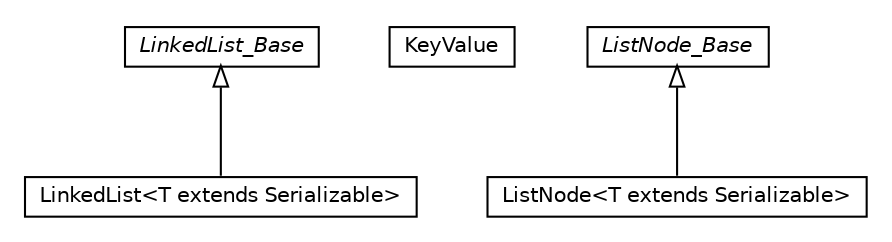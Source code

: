 #!/usr/local/bin/dot
#
# Class diagram 
# Generated by UMLGraph version 5.1 (http://www.umlgraph.org/)
#

digraph G {
	edge [fontname="Helvetica",fontsize=10,labelfontname="Helvetica",labelfontsize=10];
	node [fontname="Helvetica",fontsize=10,shape=plaintext];
	nodesep=0.25;
	ranksep=0.5;
	// pt.ist.fenixframework.adt.linkedlist.LinkedList_Base
	c4057 [label=<<table title="pt.ist.fenixframework.adt.linkedlist.LinkedList_Base" border="0" cellborder="1" cellspacing="0" cellpadding="2" port="p" href="./LinkedList_Base.html">
		<tr><td><table border="0" cellspacing="0" cellpadding="1">
<tr><td align="center" balign="center"><font face="Helvetica-Oblique"> LinkedList_Base </font></td></tr>
		</table></td></tr>
		</table>>, fontname="Helvetica", fontcolor="black", fontsize=10.0];
	// pt.ist.fenixframework.adt.linkedlist.LinkedList<T extends java.io.Serializable>
	c4058 [label=<<table title="pt.ist.fenixframework.adt.linkedlist.LinkedList" border="0" cellborder="1" cellspacing="0" cellpadding="2" port="p" href="./LinkedList.html">
		<tr><td><table border="0" cellspacing="0" cellpadding="1">
<tr><td align="center" balign="center"> LinkedList&lt;T extends Serializable&gt; </td></tr>
		</table></td></tr>
		</table>>, fontname="Helvetica", fontcolor="black", fontsize=10.0];
	// pt.ist.fenixframework.adt.linkedlist.KeyValue
	c4059 [label=<<table title="pt.ist.fenixframework.adt.linkedlist.KeyValue" border="0" cellborder="1" cellspacing="0" cellpadding="2" port="p" href="./KeyValue.html">
		<tr><td><table border="0" cellspacing="0" cellpadding="1">
<tr><td align="center" balign="center"> KeyValue </td></tr>
		</table></td></tr>
		</table>>, fontname="Helvetica", fontcolor="black", fontsize=10.0];
	// pt.ist.fenixframework.adt.linkedlist.ListNode_Base
	c4060 [label=<<table title="pt.ist.fenixframework.adt.linkedlist.ListNode_Base" border="0" cellborder="1" cellspacing="0" cellpadding="2" port="p" href="./ListNode_Base.html">
		<tr><td><table border="0" cellspacing="0" cellpadding="1">
<tr><td align="center" balign="center"><font face="Helvetica-Oblique"> ListNode_Base </font></td></tr>
		</table></td></tr>
		</table>>, fontname="Helvetica", fontcolor="black", fontsize=10.0];
	// pt.ist.fenixframework.adt.linkedlist.ListNode<T extends java.io.Serializable>
	c4061 [label=<<table title="pt.ist.fenixframework.adt.linkedlist.ListNode" border="0" cellborder="1" cellspacing="0" cellpadding="2" port="p" href="./ListNode.html">
		<tr><td><table border="0" cellspacing="0" cellpadding="1">
<tr><td align="center" balign="center"> ListNode&lt;T extends Serializable&gt; </td></tr>
		</table></td></tr>
		</table>>, fontname="Helvetica", fontcolor="black", fontsize=10.0];
	//pt.ist.fenixframework.adt.linkedlist.LinkedList<T extends java.io.Serializable> extends pt.ist.fenixframework.adt.linkedlist.LinkedList_Base
	c4057:p -> c4058:p [dir=back,arrowtail=empty];
	//pt.ist.fenixframework.adt.linkedlist.ListNode<T extends java.io.Serializable> extends pt.ist.fenixframework.adt.linkedlist.ListNode_Base
	c4060:p -> c4061:p [dir=back,arrowtail=empty];
}

